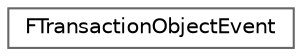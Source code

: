 digraph "Graphical Class Hierarchy"
{
 // INTERACTIVE_SVG=YES
 // LATEX_PDF_SIZE
  bgcolor="transparent";
  edge [fontname=Helvetica,fontsize=10,labelfontname=Helvetica,labelfontsize=10];
  node [fontname=Helvetica,fontsize=10,shape=box,height=0.2,width=0.4];
  rankdir="LR";
  Node0 [id="Node000000",label="FTransactionObjectEvent",height=0.2,width=0.4,color="grey40", fillcolor="white", style="filled",URL="$d3/d38/classFTransactionObjectEvent.html",tooltip="Transaction object events."];
}
